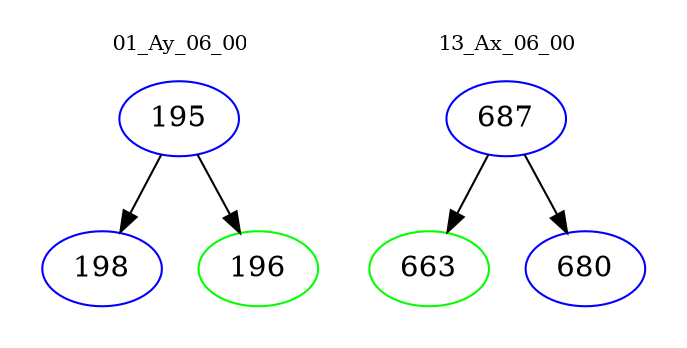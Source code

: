 digraph{
subgraph cluster_0 {
color = white
label = "01_Ay_06_00";
fontsize=10;
T0_195 [label="195", color="blue"]
T0_195 -> T0_198 [color="black"]
T0_198 [label="198", color="blue"]
T0_195 -> T0_196 [color="black"]
T0_196 [label="196", color="green"]
}
subgraph cluster_1 {
color = white
label = "13_Ax_06_00";
fontsize=10;
T1_687 [label="687", color="blue"]
T1_687 -> T1_663 [color="black"]
T1_663 [label="663", color="green"]
T1_687 -> T1_680 [color="black"]
T1_680 [label="680", color="blue"]
}
}
